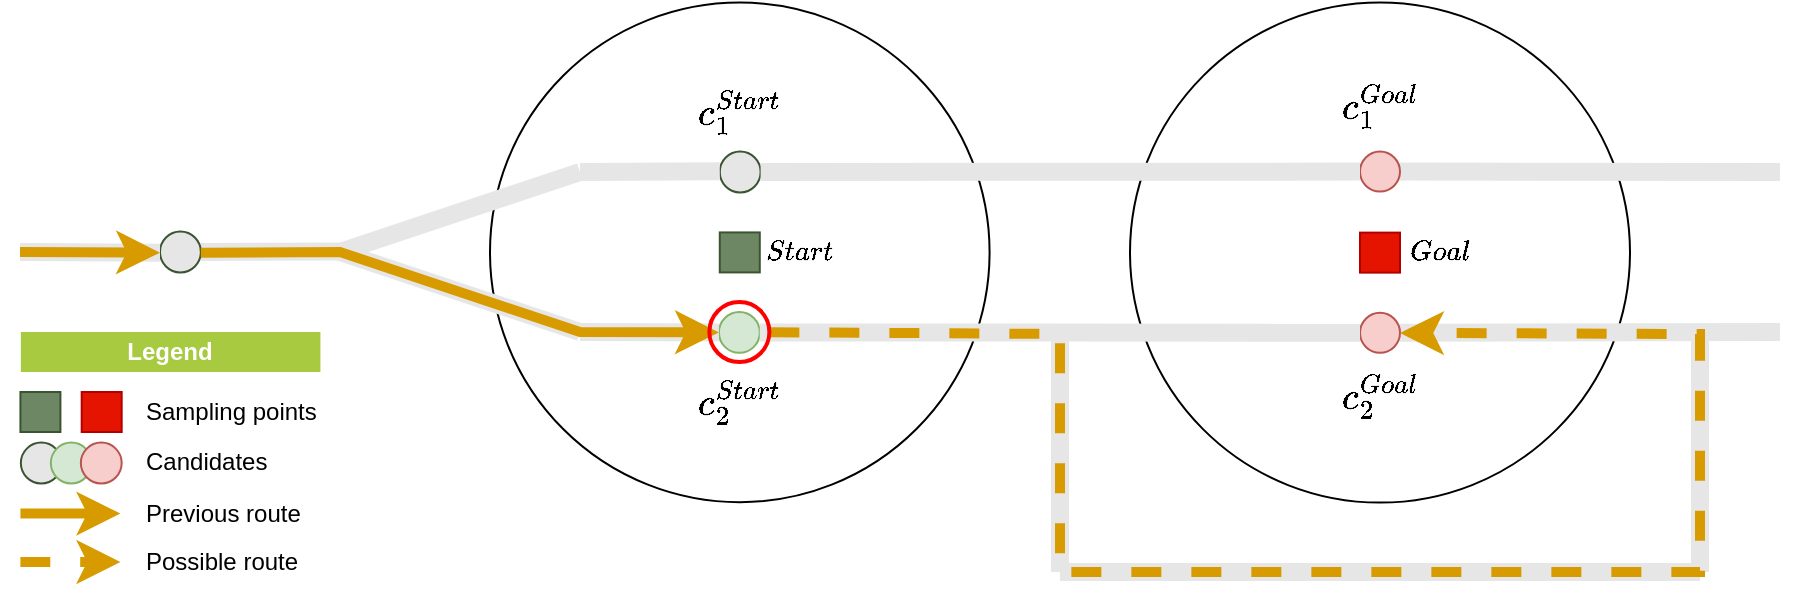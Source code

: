 <?xml version="1.0"?>
<mxfile version="13.5.4" pages="5">
  <diagram name="possible route 2" id="6q0pGQctjtQzyeOkNLRz">
    <mxGraphModel dx="2" dy="1" grid="1" gridSize="10" guides="1" tooltips="1" connect="1" arrows="1" fold="1" page="1" pageScale="1" pageWidth="1654" pageHeight="1169" math="1" shadow="0">
      <root>
        <mxCell id="JSJAo2xVMLP3IR96m-LQ-0"/>
        <mxCell id="JSJAo2xVMLP3IR96m-LQ-1" parent="JSJAo2xVMLP3IR96m-LQ-0"/>
        <mxCell id="JSJAo2xVMLP3IR96m-LQ-2" value="" style="ellipse;whiteSpace=wrap;html=1;aspect=fixed;fillColor=none;" parent="JSJAo2xVMLP3IR96m-LQ-1" vertex="1">
          <mxGeometry x="715" y="435.31" width="250" height="250" as="geometry"/>
        </mxCell>
        <mxCell id="JSJAo2xVMLP3IR96m-LQ-3" value="" style="ellipse;whiteSpace=wrap;html=1;aspect=fixed;fillColor=none;" parent="JSJAo2xVMLP3IR96m-LQ-1" vertex="1">
          <mxGeometry x="395" y="435.31" width="249.79" height="249.79" as="geometry"/>
        </mxCell>
        <mxCell id="JSJAo2xVMLP3IR96m-LQ-4" value="" style="whiteSpace=wrap;html=1;rounded=0;shadow=0;strokeWidth=1;fillColor=#6d8764;fontSize=24;align=right;strokeColor=#3A5431;" parent="JSJAo2xVMLP3IR96m-LQ-1" vertex="1">
          <mxGeometry x="509.89" y="550.21" width="20" height="20" as="geometry"/>
        </mxCell>
        <mxCell id="JSJAo2xVMLP3IR96m-LQ-5" value="" style="whiteSpace=wrap;html=1;rounded=0;shadow=0;strokeWidth=1;fillColor=#e51400;fontSize=24;align=right;strokeColor=#B20000;" parent="JSJAo2xVMLP3IR96m-LQ-1" vertex="1">
          <mxGeometry x="830" y="550.31" width="20" height="20" as="geometry"/>
        </mxCell>
        <mxCell id="JSJAo2xVMLP3IR96m-LQ-6" value="" style="endArrow=none;html=1;strokeWidth=9;fillColor=#76608a;strokeColor=#E6E6E6;" parent="JSJAo2xVMLP3IR96m-LQ-1" source="JSJAo2xVMLP3IR96m-LQ-22" edge="1">
          <mxGeometry width="50" height="50" relative="1" as="geometry">
            <mxPoint x="440" y="520" as="sourcePoint"/>
            <mxPoint x="1040" y="520" as="targetPoint"/>
          </mxGeometry>
        </mxCell>
        <mxCell id="JSJAo2xVMLP3IR96m-LQ-7" value="" style="endArrow=none;html=1;strokeWidth=9;fillColor=#76608a;strokeColor=#E6E6E6;" parent="JSJAo2xVMLP3IR96m-LQ-1" source="JSJAo2xVMLP3IR96m-LQ-20" edge="1">
          <mxGeometry width="50" height="50" relative="1" as="geometry">
            <mxPoint x="440" y="600" as="sourcePoint"/>
            <mxPoint x="1040" y="600" as="targetPoint"/>
          </mxGeometry>
        </mxCell>
        <mxCell id="JSJAo2xVMLP3IR96m-LQ-10" value="" style="endArrow=none;html=1;strokeWidth=9;fillColor=#76608a;strokeColor=#E6E6E6;" parent="JSJAo2xVMLP3IR96m-LQ-1" edge="1">
          <mxGeometry width="50" height="50" relative="1" as="geometry">
            <mxPoint x="320" y="560" as="sourcePoint"/>
            <mxPoint x="440" y="600" as="targetPoint"/>
          </mxGeometry>
        </mxCell>
        <mxCell id="JSJAo2xVMLP3IR96m-LQ-11" value="" style="endArrow=none;html=1;strokeWidth=9;fillColor=#76608a;strokeColor=#E6E6E6;" parent="JSJAo2xVMLP3IR96m-LQ-1" edge="1">
          <mxGeometry width="50" height="50" relative="1" as="geometry">
            <mxPoint x="320" y="560" as="sourcePoint"/>
            <mxPoint x="440" y="520" as="targetPoint"/>
          </mxGeometry>
        </mxCell>
        <mxCell id="JSJAo2xVMLP3IR96m-LQ-12" value="" style="endArrow=none;html=1;strokeWidth=9;fillColor=#76608a;strokeColor=#E6E6E6;" parent="JSJAo2xVMLP3IR96m-LQ-1" source="JSJAo2xVMLP3IR96m-LQ-13" edge="1">
          <mxGeometry width="50" height="50" relative="1" as="geometry">
            <mxPoint x="120" y="559.79" as="sourcePoint"/>
            <mxPoint x="320" y="559.79" as="targetPoint"/>
          </mxGeometry>
        </mxCell>
        <mxCell id="JSJAo2xVMLP3IR96m-LQ-13" value="" style="ellipse;whiteSpace=wrap;html=1;aspect=fixed;fillColor=#E6E6E6;strokeColor=#3A5431;rotation=0;rounded=0;shadow=0;fontSize=24;align=right;strokeWidth=1;" parent="JSJAo2xVMLP3IR96m-LQ-1" vertex="1">
          <mxGeometry x="230.0" y="549.79" width="20.42" height="20.42" as="geometry"/>
        </mxCell>
        <mxCell id="JSJAo2xVMLP3IR96m-LQ-14" value="" style="endArrow=none;html=1;strokeWidth=9;fillColor=#76608a;strokeColor=#E6E6E6;" parent="JSJAo2xVMLP3IR96m-LQ-1" target="JSJAo2xVMLP3IR96m-LQ-13" edge="1">
          <mxGeometry width="50" height="50" relative="1" as="geometry">
            <mxPoint x="160" y="560" as="sourcePoint"/>
            <mxPoint x="320.0" y="559.79" as="targetPoint"/>
          </mxGeometry>
        </mxCell>
        <mxCell id="JSJAo2xVMLP3IR96m-LQ-15" style="edgeStyle=none;rounded=0;orthogonalLoop=1;jettySize=auto;html=1;strokeColor=#D79B00;strokeWidth=5;" parent="JSJAo2xVMLP3IR96m-LQ-1" target="JSJAo2xVMLP3IR96m-LQ-13" edge="1">
          <mxGeometry relative="1" as="geometry">
            <mxPoint x="160" y="560" as="sourcePoint"/>
            <mxPoint x="520.63" y="709.79" as="targetPoint"/>
          </mxGeometry>
        </mxCell>
        <mxCell id="JSJAo2xVMLP3IR96m-LQ-16" value="" style="ellipse;whiteSpace=wrap;html=1;aspect=fixed;fillColor=#d5e8d4;strokeColor=#82b366;rotation=0;direction=east;" parent="JSJAo2xVMLP3IR96m-LQ-1" vertex="1">
          <mxGeometry x="509.47" y="590.0" width="20.42" height="20.42" as="geometry"/>
        </mxCell>
        <mxCell id="JSJAo2xVMLP3IR96m-LQ-17" value="" style="endArrow=none;html=1;strokeWidth=9;fillColor=#76608a;strokeColor=#E6E6E6;" parent="JSJAo2xVMLP3IR96m-LQ-1" target="JSJAo2xVMLP3IR96m-LQ-16" edge="1">
          <mxGeometry width="50" height="50" relative="1" as="geometry">
            <mxPoint x="440.0" y="600" as="sourcePoint"/>
            <mxPoint x="860" y="600" as="targetPoint"/>
          </mxGeometry>
        </mxCell>
        <mxCell id="JSJAo2xVMLP3IR96m-LQ-18" value="" style="ellipse;whiteSpace=wrap;html=1;aspect=fixed;fillColor=#E6E6E6;strokeColor=#3A5431;rotation=0;direction=east;rounded=0;shadow=0;fontSize=24;align=right;strokeWidth=1;" parent="JSJAo2xVMLP3IR96m-LQ-1" vertex="1">
          <mxGeometry x="509.89" y="509.79" width="20.42" height="20.42" as="geometry"/>
        </mxCell>
        <mxCell id="JSJAo2xVMLP3IR96m-LQ-19" value="" style="endArrow=none;html=1;strokeWidth=9;fillColor=#76608a;strokeColor=#E6E6E6;" parent="JSJAo2xVMLP3IR96m-LQ-1" target="JSJAo2xVMLP3IR96m-LQ-18" edge="1">
          <mxGeometry width="50" height="50" relative="1" as="geometry">
            <mxPoint x="440.0" y="520" as="sourcePoint"/>
            <mxPoint x="874.9" y="520" as="targetPoint"/>
          </mxGeometry>
        </mxCell>
        <mxCell id="JSJAo2xVMLP3IR96m-LQ-20" value="" style="ellipse;whiteSpace=wrap;html=1;aspect=fixed;fillColor=#f8cecc;strokeColor=#b85450;" parent="JSJAo2xVMLP3IR96m-LQ-1" vertex="1">
          <mxGeometry x="830" y="590.42" width="20" height="20" as="geometry"/>
        </mxCell>
        <mxCell id="JSJAo2xVMLP3IR96m-LQ-21" value="" style="endArrow=none;html=1;strokeWidth=9;fillColor=#76608a;strokeColor=#E6E6E6;" parent="JSJAo2xVMLP3IR96m-LQ-1" source="JSJAo2xVMLP3IR96m-LQ-16" target="JSJAo2xVMLP3IR96m-LQ-20" edge="1">
          <mxGeometry width="50" height="50" relative="1" as="geometry">
            <mxPoint x="529.89" y="600.21" as="sourcePoint"/>
            <mxPoint x="1040" y="600" as="targetPoint"/>
          </mxGeometry>
        </mxCell>
        <mxCell id="JSJAo2xVMLP3IR96m-LQ-22" value="" style="ellipse;whiteSpace=wrap;html=1;aspect=fixed;fillColor=#f8cecc;strokeColor=#b85450;" parent="JSJAo2xVMLP3IR96m-LQ-1" vertex="1">
          <mxGeometry x="830" y="509.79" width="20" height="20" as="geometry"/>
        </mxCell>
        <mxCell id="JSJAo2xVMLP3IR96m-LQ-23" value="" style="endArrow=none;html=1;strokeWidth=9;fillColor=#76608a;strokeColor=#E6E6E6;" parent="JSJAo2xVMLP3IR96m-LQ-1" source="JSJAo2xVMLP3IR96m-LQ-18" target="JSJAo2xVMLP3IR96m-LQ-22" edge="1">
          <mxGeometry width="50" height="50" relative="1" as="geometry">
            <mxPoint x="530.31" y="520" as="sourcePoint"/>
            <mxPoint x="1040" y="520" as="targetPoint"/>
          </mxGeometry>
        </mxCell>
        <mxCell id="JSJAo2xVMLP3IR96m-LQ-24" value="" style="endArrow=none;html=1;strokeWidth=9;fillColor=#76608a;strokeColor=#E6E6E6;" parent="JSJAo2xVMLP3IR96m-LQ-1" edge="1">
          <mxGeometry width="50" height="50" relative="1" as="geometry">
            <mxPoint x="680" y="720" as="sourcePoint"/>
            <mxPoint x="680" y="600" as="targetPoint"/>
          </mxGeometry>
        </mxCell>
        <mxCell id="JSJAo2xVMLP3IR96m-LQ-25" value="" style="endArrow=none;html=1;strokeWidth=9;fillColor=#76608a;strokeColor=#E6E6E6;" parent="JSJAo2xVMLP3IR96m-LQ-1" edge="1">
          <mxGeometry width="50" height="50" relative="1" as="geometry">
            <mxPoint x="1000" y="720" as="sourcePoint"/>
            <mxPoint x="680" y="720" as="targetPoint"/>
          </mxGeometry>
        </mxCell>
        <mxCell id="JSJAo2xVMLP3IR96m-LQ-26" value="" style="endArrow=none;html=1;strokeWidth=9;fillColor=#76608a;strokeColor=#E6E6E6;" parent="JSJAo2xVMLP3IR96m-LQ-1" edge="1">
          <mxGeometry width="50" height="50" relative="1" as="geometry">
            <mxPoint x="1000" y="720" as="sourcePoint"/>
            <mxPoint x="1000" y="600" as="targetPoint"/>
          </mxGeometry>
        </mxCell>
        <mxCell id="JSJAo2xVMLP3IR96m-LQ-27" style="edgeStyle=none;rounded=0;orthogonalLoop=1;jettySize=auto;html=1;strokeColor=#D79B00;strokeWidth=5;" parent="JSJAo2xVMLP3IR96m-LQ-1" source="JSJAo2xVMLP3IR96m-LQ-13" target="JSJAo2xVMLP3IR96m-LQ-16" edge="1">
          <mxGeometry relative="1" as="geometry">
            <Array as="points">
              <mxPoint x="320" y="560"/>
              <mxPoint x="440" y="600"/>
            </Array>
          </mxGeometry>
        </mxCell>
        <mxCell id="JSJAo2xVMLP3IR96m-LQ-28" style="edgeStyle=none;rounded=0;orthogonalLoop=1;jettySize=auto;html=1;dashed=1;strokeColor=#D79B00;strokeWidth=5;" parent="JSJAo2xVMLP3IR96m-LQ-1" source="JSJAo2xVMLP3IR96m-LQ-29" target="JSJAo2xVMLP3IR96m-LQ-20" edge="1">
          <mxGeometry relative="1" as="geometry">
            <Array as="points">
              <mxPoint x="680" y="601"/>
              <mxPoint x="680" y="720"/>
              <mxPoint x="1000" y="720"/>
              <mxPoint x="1000" y="601"/>
            </Array>
          </mxGeometry>
        </mxCell>
        <mxCell id="JSJAo2xVMLP3IR96m-LQ-29" value="" style="ellipse;whiteSpace=wrap;html=1;aspect=fixed;rotation=0;rounded=0;shadow=0;fontSize=24;align=right;strokeWidth=2;fillColor=none;strokeColor=#FF0000;" parent="JSJAo2xVMLP3IR96m-LQ-1" vertex="1">
          <mxGeometry x="504.68" y="585" width="30" height="30" as="geometry"/>
        </mxCell>
        <mxCell id="TPgnvYw7UZ3FS3vfVate-0" value="" style="ellipse;whiteSpace=wrap;html=1;aspect=fixed;fillColor=#E6E6E6;strokeColor=#3A5431;rotation=0;rounded=0;shadow=0;fontSize=24;align=right;strokeWidth=1;" parent="JSJAo2xVMLP3IR96m-LQ-1" vertex="1">
          <mxGeometry x="160.42" y="655.31" width="20.42" height="20.42" as="geometry"/>
        </mxCell>
        <mxCell id="TPgnvYw7UZ3FS3vfVate-1" value="&lt;b&gt;Legend&lt;/b&gt;" style="text;html=1;strokeColor=none;align=center;verticalAlign=middle;whiteSpace=wrap;rounded=0;fillColor=#a8ca40;fontColor=#FFFFFF;" parent="JSJAo2xVMLP3IR96m-LQ-1" vertex="1">
          <mxGeometry x="160.42" y="600" width="149.79" height="20" as="geometry"/>
        </mxCell>
        <mxCell id="TPgnvYw7UZ3FS3vfVate-2" value="Candidates" style="text;html=1;strokeColor=none;fillColor=none;align=left;verticalAlign=middle;whiteSpace=wrap;rounded=0;" parent="JSJAo2xVMLP3IR96m-LQ-1" vertex="1">
          <mxGeometry x="220.84" y="655" width="89.37" height="20" as="geometry"/>
        </mxCell>
        <mxCell id="TPgnvYw7UZ3FS3vfVate-3" value="&lt;span style=&quot;text-align: right&quot;&gt;Previous route&lt;/span&gt;" style="text;html=1;strokeColor=none;fillColor=none;align=left;verticalAlign=middle;whiteSpace=wrap;rounded=0;" parent="JSJAo2xVMLP3IR96m-LQ-1" vertex="1">
          <mxGeometry x="220.84" y="681" width="99.37" height="20" as="geometry"/>
        </mxCell>
        <mxCell id="TPgnvYw7UZ3FS3vfVate-4" value="" style="curved=1;html=1;strokeColor=#D79B00;fontColor=#000000;fontSize=11;rounded=0;strokeWidth=5;dashed=1;" parent="JSJAo2xVMLP3IR96m-LQ-1" edge="1">
          <mxGeometry width="50" height="50" relative="1" as="geometry">
            <mxPoint x="160.21" y="715" as="sourcePoint"/>
            <mxPoint x="210.21" y="715" as="targetPoint"/>
            <Array as="points"/>
          </mxGeometry>
        </mxCell>
        <mxCell id="TPgnvYw7UZ3FS3vfVate-5" value="&lt;span style=&quot;text-align: right&quot;&gt;Possible route&lt;/span&gt;" style="text;html=1;strokeColor=none;fillColor=none;align=left;verticalAlign=middle;whiteSpace=wrap;rounded=0;" parent="JSJAo2xVMLP3IR96m-LQ-1" vertex="1">
          <mxGeometry x="220.84" y="705" width="99.37" height="20" as="geometry"/>
        </mxCell>
        <mxCell id="TPgnvYw7UZ3FS3vfVate-6" value="" style="ellipse;whiteSpace=wrap;html=1;aspect=fixed;fillColor=#d5e8d4;strokeColor=#82b366;rotation=0;" parent="JSJAo2xVMLP3IR96m-LQ-1" vertex="1">
          <mxGeometry x="175.42" y="655.31" width="20.42" height="20.42" as="geometry"/>
        </mxCell>
        <mxCell id="TPgnvYw7UZ3FS3vfVate-7" value="Sampling points" style="text;html=1;strokeColor=none;fillColor=none;align=left;verticalAlign=middle;whiteSpace=wrap;rounded=0;" parent="JSJAo2xVMLP3IR96m-LQ-1" vertex="1">
          <mxGeometry x="220.84" y="630" width="89.37" height="20" as="geometry"/>
        </mxCell>
        <mxCell id="TPgnvYw7UZ3FS3vfVate-8" value="" style="endArrow=none;html=1;strokeWidth=5;fillColor=#76608a;strokeColor=#82B366;" parent="JSJAo2xVMLP3IR96m-LQ-1" edge="1">
          <mxGeometry width="50" height="50" relative="1" as="geometry">
            <mxPoint x="200.21" y="640" as="sourcePoint"/>
            <mxPoint x="200.63" y="640.21" as="targetPoint"/>
          </mxGeometry>
        </mxCell>
        <mxCell id="TPgnvYw7UZ3FS3vfVate-9" value="" style="whiteSpace=wrap;html=1;rounded=0;shadow=0;strokeWidth=1;fillColor=#6d8764;fontSize=24;align=right;strokeColor=#3A5431;" parent="JSJAo2xVMLP3IR96m-LQ-1" vertex="1">
          <mxGeometry x="160.21" y="630" width="20" height="20" as="geometry"/>
        </mxCell>
        <mxCell id="TPgnvYw7UZ3FS3vfVate-10" value="" style="whiteSpace=wrap;html=1;rounded=0;shadow=0;strokeWidth=1;fillColor=#e51400;fontSize=24;align=right;strokeColor=#B20000;" parent="JSJAo2xVMLP3IR96m-LQ-1" vertex="1">
          <mxGeometry x="190.84" y="630" width="20" height="20" as="geometry"/>
        </mxCell>
        <mxCell id="TPgnvYw7UZ3FS3vfVate-11" value="" style="ellipse;whiteSpace=wrap;html=1;aspect=fixed;fillColor=#f8cecc;strokeColor=#b85450;rotation=0;" parent="JSJAo2xVMLP3IR96m-LQ-1" vertex="1">
          <mxGeometry x="190.42" y="655.31" width="20.42" height="20.42" as="geometry"/>
        </mxCell>
        <mxCell id="TPgnvYw7UZ3FS3vfVate-12" value="" style="curved=1;html=1;strokeColor=#D79B00;fontColor=#000000;fontSize=11;rounded=0;strokeWidth=5;" parent="JSJAo2xVMLP3IR96m-LQ-1" edge="1">
          <mxGeometry width="50" height="50" relative="1" as="geometry">
            <mxPoint x="160.21" y="690.8" as="sourcePoint"/>
            <mxPoint x="210.21" y="690.8" as="targetPoint"/>
            <Array as="points"/>
          </mxGeometry>
        </mxCell>
        <mxCell id="hrcjSNHVdPTFNlCNELGp-0" value="`Start`" style="text;html=1;strokeColor=none;fillColor=none;align=center;verticalAlign=middle;whiteSpace=wrap;rounded=0;" parent="JSJAo2xVMLP3IR96m-LQ-1" vertex="1">
          <mxGeometry x="529.89" y="549.79" width="40" height="20" as="geometry"/>
        </mxCell>
        <mxCell id="hrcjSNHVdPTFNlCNELGp-1" value="`Goal`" style="text;html=1;strokeColor=none;fillColor=none;align=center;verticalAlign=middle;whiteSpace=wrap;rounded=0;" parent="JSJAo2xVMLP3IR96m-LQ-1" vertex="1">
          <mxGeometry x="850" y="549.79" width="40" height="20" as="geometry"/>
        </mxCell>
        <mxCell id="hrcjSNHVdPTFNlCNELGp-2" value="&lt;div&gt;&lt;span style=&quot;font-size: 16px&quot;&gt;`c_1^{Start}`&lt;/span&gt;&lt;/div&gt;" style="text;html=1;strokeColor=none;fillColor=none;align=center;verticalAlign=middle;whiteSpace=wrap;rounded=0;fontColor=#000000;" parent="JSJAo2xVMLP3IR96m-LQ-1" vertex="1">
          <mxGeometry x="499.68" y="480" width="40" height="20" as="geometry"/>
        </mxCell>
        <mxCell id="hrcjSNHVdPTFNlCNELGp-3" value="&lt;div&gt;&lt;span style=&quot;font-size: 16px&quot;&gt;`c_2^{Start}`&lt;/span&gt;&lt;/div&gt;" style="text;html=1;strokeColor=none;fillColor=none;align=center;verticalAlign=middle;whiteSpace=wrap;rounded=0;fontColor=#000000;" parent="JSJAo2xVMLP3IR96m-LQ-1" vertex="1">
          <mxGeometry x="499.68" y="625" width="40" height="20" as="geometry"/>
        </mxCell>
        <mxCell id="hrcjSNHVdPTFNlCNELGp-4" value="&lt;div&gt;&lt;span style=&quot;font-size: 16px&quot;&gt;`c_1^{Goal}`&lt;/span&gt;&lt;/div&gt;" style="text;html=1;strokeColor=none;fillColor=none;align=center;verticalAlign=middle;whiteSpace=wrap;rounded=0;fontColor=#000000;" parent="JSJAo2xVMLP3IR96m-LQ-1" vertex="1">
          <mxGeometry x="820" y="477.29" width="40" height="20" as="geometry"/>
        </mxCell>
        <mxCell id="hrcjSNHVdPTFNlCNELGp-5" value="&lt;div&gt;&lt;span style=&quot;font-size: 16px&quot;&gt;`c_2^{Goal}`&lt;/span&gt;&lt;/div&gt;" style="text;html=1;strokeColor=none;fillColor=none;align=center;verticalAlign=middle;whiteSpace=wrap;rounded=0;fontColor=#000000;" parent="JSJAo2xVMLP3IR96m-LQ-1" vertex="1">
          <mxGeometry x="820" y="622.29" width="40" height="20" as="geometry"/>
        </mxCell>
      </root>
    </mxGraphModel>
  </diagram>
</mxfile>

